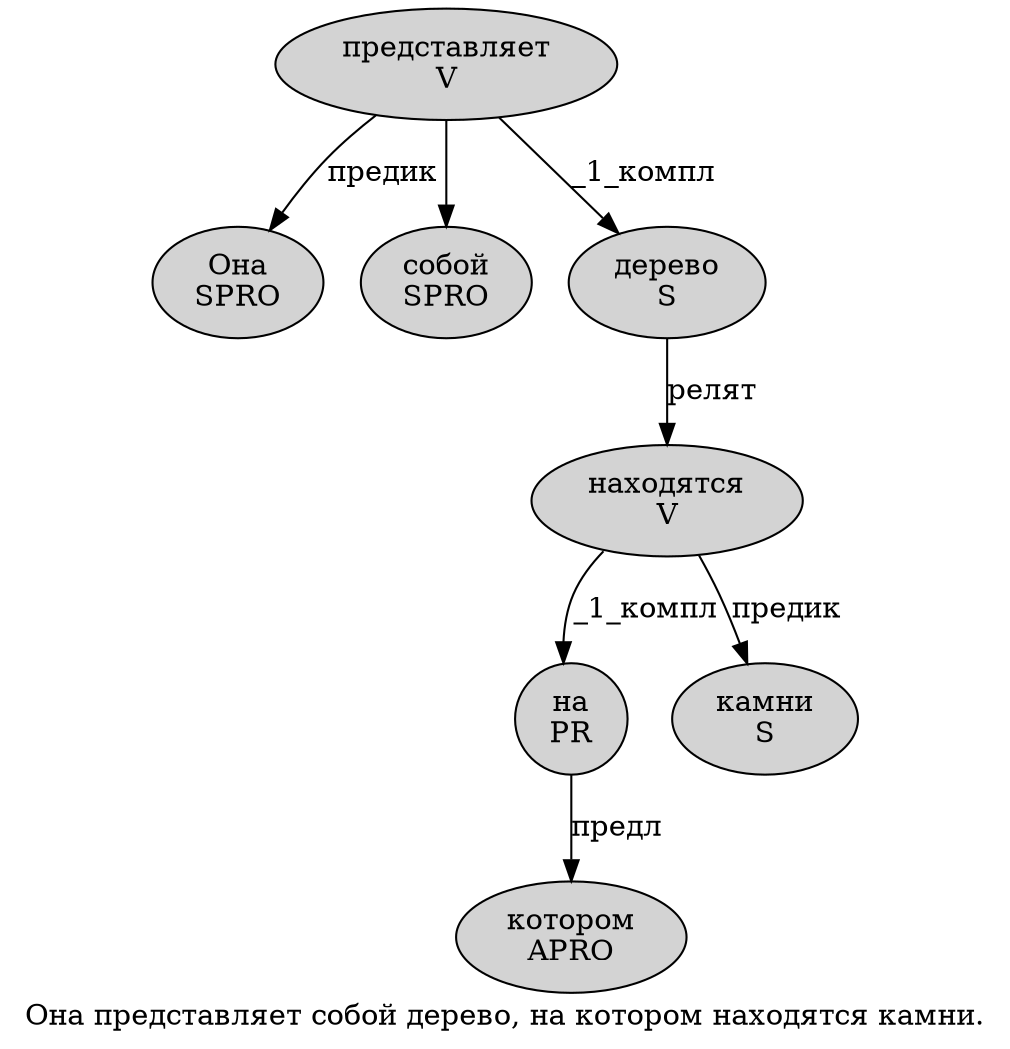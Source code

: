 digraph SENTENCE_808 {
	graph [label="Она представляет собой дерево, на котором находятся камни."]
	node [style=filled]
		0 [label="Она
SPRO" color="" fillcolor=lightgray penwidth=1 shape=ellipse]
		1 [label="представляет
V" color="" fillcolor=lightgray penwidth=1 shape=ellipse]
		2 [label="собой
SPRO" color="" fillcolor=lightgray penwidth=1 shape=ellipse]
		3 [label="дерево
S" color="" fillcolor=lightgray penwidth=1 shape=ellipse]
		5 [label="на
PR" color="" fillcolor=lightgray penwidth=1 shape=ellipse]
		6 [label="котором
APRO" color="" fillcolor=lightgray penwidth=1 shape=ellipse]
		7 [label="находятся
V" color="" fillcolor=lightgray penwidth=1 shape=ellipse]
		8 [label="камни
S" color="" fillcolor=lightgray penwidth=1 shape=ellipse]
			1 -> 0 [label="предик"]
			1 -> 2
			1 -> 3 [label="_1_компл"]
			5 -> 6 [label="предл"]
			3 -> 7 [label="релят"]
			7 -> 5 [label="_1_компл"]
			7 -> 8 [label="предик"]
}